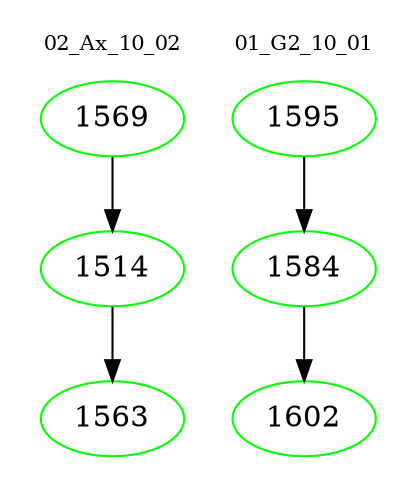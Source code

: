 digraph{
subgraph cluster_0 {
color = white
label = "02_Ax_10_02";
fontsize=10;
T0_1569 [label="1569", color="green"]
T0_1569 -> T0_1514 [color="black"]
T0_1514 [label="1514", color="green"]
T0_1514 -> T0_1563 [color="black"]
T0_1563 [label="1563", color="green"]
}
subgraph cluster_1 {
color = white
label = "01_G2_10_01";
fontsize=10;
T1_1595 [label="1595", color="green"]
T1_1595 -> T1_1584 [color="black"]
T1_1584 [label="1584", color="green"]
T1_1584 -> T1_1602 [color="black"]
T1_1602 [label="1602", color="green"]
}
}
